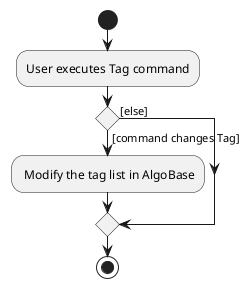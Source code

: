 @startuml
start
:User executes Tag command;

'Since the beta syntax does not support placing the condition outside the
'diamond we place it as the true branch instead.

if () then ([command changes Tag])
    : Modify the tag list in AlgoBase;
else ([else])
endif
stop
@enduml
